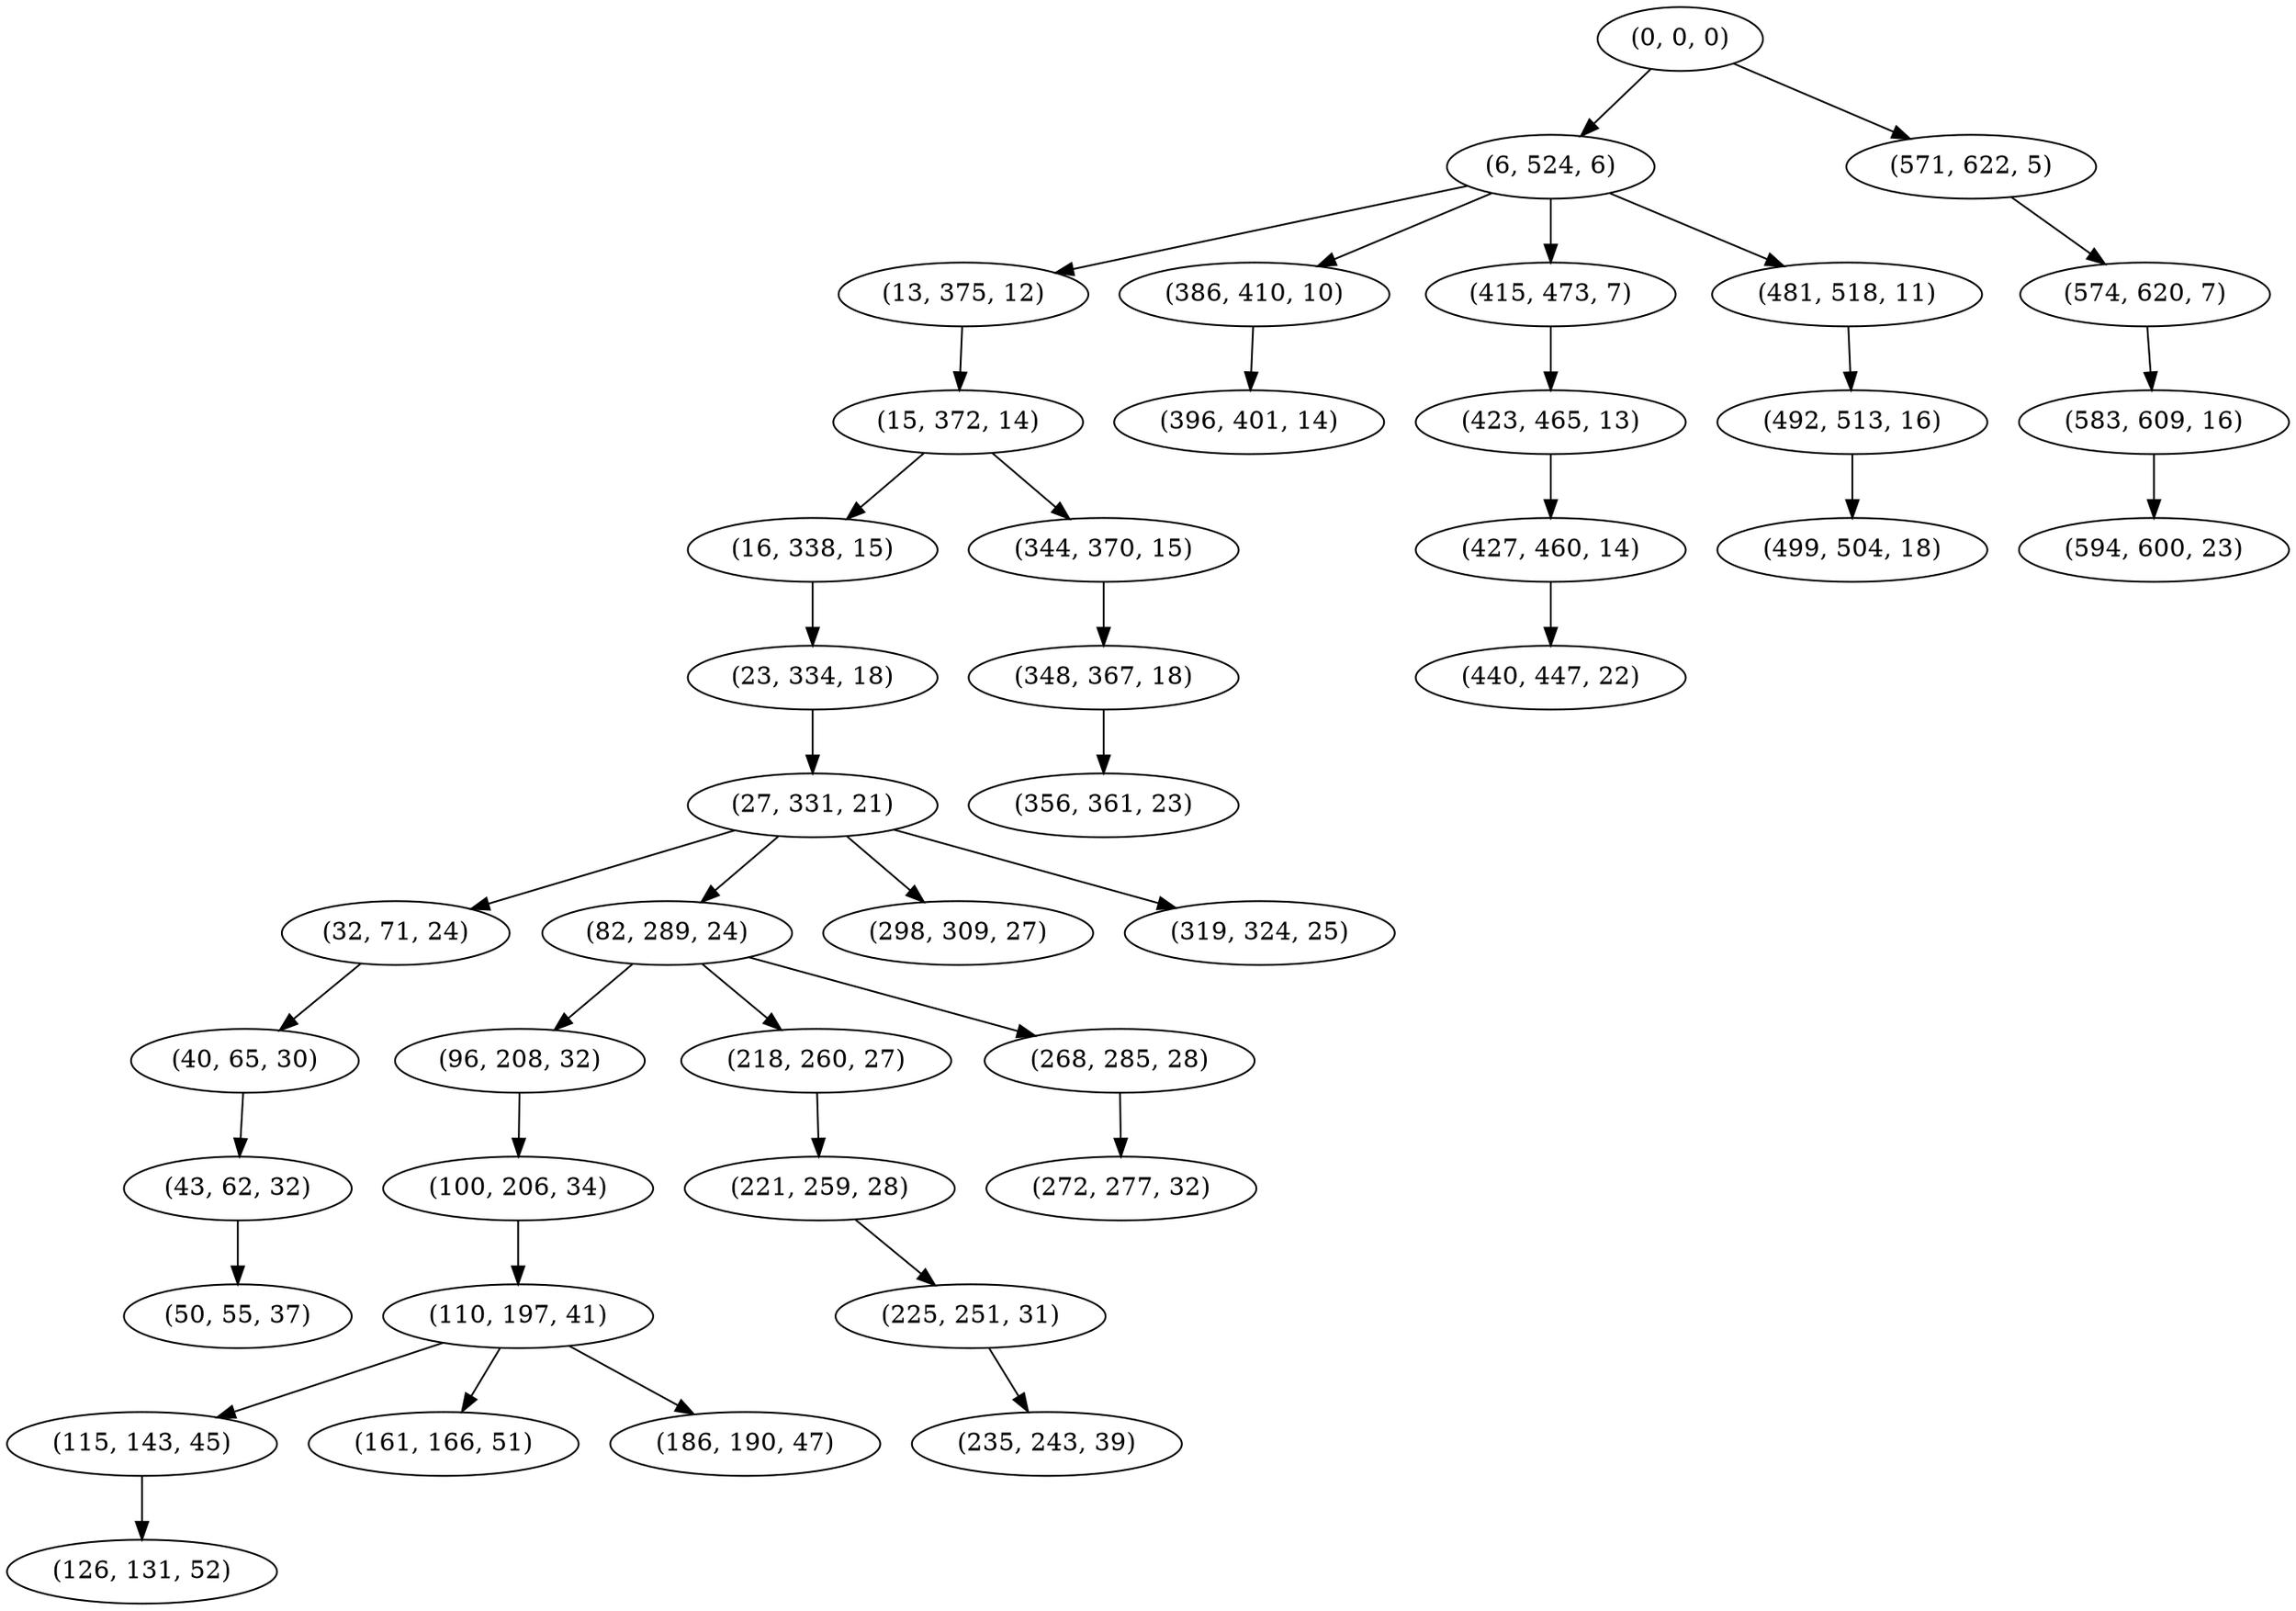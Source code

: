 digraph tree {
    "(0, 0, 0)";
    "(6, 524, 6)";
    "(13, 375, 12)";
    "(15, 372, 14)";
    "(16, 338, 15)";
    "(23, 334, 18)";
    "(27, 331, 21)";
    "(32, 71, 24)";
    "(40, 65, 30)";
    "(43, 62, 32)";
    "(50, 55, 37)";
    "(82, 289, 24)";
    "(96, 208, 32)";
    "(100, 206, 34)";
    "(110, 197, 41)";
    "(115, 143, 45)";
    "(126, 131, 52)";
    "(161, 166, 51)";
    "(186, 190, 47)";
    "(218, 260, 27)";
    "(221, 259, 28)";
    "(225, 251, 31)";
    "(235, 243, 39)";
    "(268, 285, 28)";
    "(272, 277, 32)";
    "(298, 309, 27)";
    "(319, 324, 25)";
    "(344, 370, 15)";
    "(348, 367, 18)";
    "(356, 361, 23)";
    "(386, 410, 10)";
    "(396, 401, 14)";
    "(415, 473, 7)";
    "(423, 465, 13)";
    "(427, 460, 14)";
    "(440, 447, 22)";
    "(481, 518, 11)";
    "(492, 513, 16)";
    "(499, 504, 18)";
    "(571, 622, 5)";
    "(574, 620, 7)";
    "(583, 609, 16)";
    "(594, 600, 23)";
    "(0, 0, 0)" -> "(6, 524, 6)";
    "(0, 0, 0)" -> "(571, 622, 5)";
    "(6, 524, 6)" -> "(13, 375, 12)";
    "(6, 524, 6)" -> "(386, 410, 10)";
    "(6, 524, 6)" -> "(415, 473, 7)";
    "(6, 524, 6)" -> "(481, 518, 11)";
    "(13, 375, 12)" -> "(15, 372, 14)";
    "(15, 372, 14)" -> "(16, 338, 15)";
    "(15, 372, 14)" -> "(344, 370, 15)";
    "(16, 338, 15)" -> "(23, 334, 18)";
    "(23, 334, 18)" -> "(27, 331, 21)";
    "(27, 331, 21)" -> "(32, 71, 24)";
    "(27, 331, 21)" -> "(82, 289, 24)";
    "(27, 331, 21)" -> "(298, 309, 27)";
    "(27, 331, 21)" -> "(319, 324, 25)";
    "(32, 71, 24)" -> "(40, 65, 30)";
    "(40, 65, 30)" -> "(43, 62, 32)";
    "(43, 62, 32)" -> "(50, 55, 37)";
    "(82, 289, 24)" -> "(96, 208, 32)";
    "(82, 289, 24)" -> "(218, 260, 27)";
    "(82, 289, 24)" -> "(268, 285, 28)";
    "(96, 208, 32)" -> "(100, 206, 34)";
    "(100, 206, 34)" -> "(110, 197, 41)";
    "(110, 197, 41)" -> "(115, 143, 45)";
    "(110, 197, 41)" -> "(161, 166, 51)";
    "(110, 197, 41)" -> "(186, 190, 47)";
    "(115, 143, 45)" -> "(126, 131, 52)";
    "(218, 260, 27)" -> "(221, 259, 28)";
    "(221, 259, 28)" -> "(225, 251, 31)";
    "(225, 251, 31)" -> "(235, 243, 39)";
    "(268, 285, 28)" -> "(272, 277, 32)";
    "(344, 370, 15)" -> "(348, 367, 18)";
    "(348, 367, 18)" -> "(356, 361, 23)";
    "(386, 410, 10)" -> "(396, 401, 14)";
    "(415, 473, 7)" -> "(423, 465, 13)";
    "(423, 465, 13)" -> "(427, 460, 14)";
    "(427, 460, 14)" -> "(440, 447, 22)";
    "(481, 518, 11)" -> "(492, 513, 16)";
    "(492, 513, 16)" -> "(499, 504, 18)";
    "(571, 622, 5)" -> "(574, 620, 7)";
    "(574, 620, 7)" -> "(583, 609, 16)";
    "(583, 609, 16)" -> "(594, 600, 23)";
}
